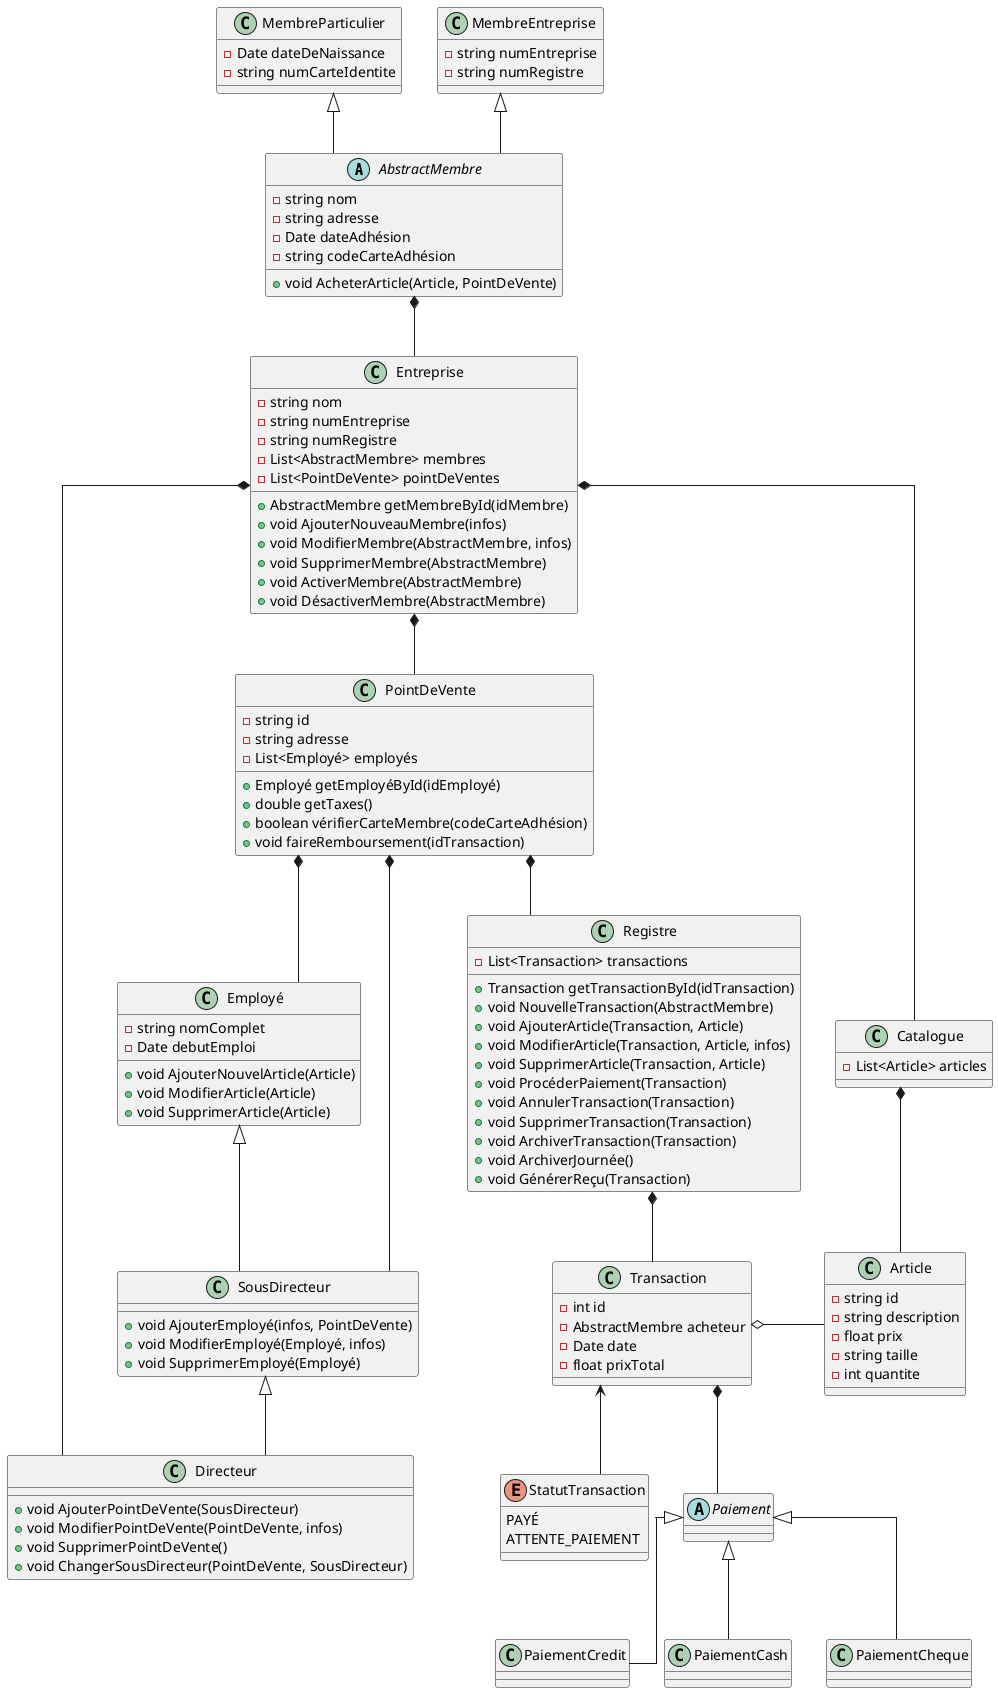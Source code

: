 @startuml

skinparam linetype ortho

abstract class AbstractMembre {
- string nom
- string adresse
- Date dateAdhésion
- string codeCarteAdhésion
+ void AcheterArticle(Article, PointDeVente)
}

class MembreParticulier {
- Date dateDeNaissance
- string numCarteIdentite
}

class MembreEntreprise {
- string numEntreprise
- string numRegistre
}

class Employé {
- string nomComplet
- Date debutEmploi
+ void AjouterNouvelArticle(Article)
+ void ModifierArticle(Article)
+ void SupprimerArticle(Article)
}

class SousDirecteur {
+ void AjouterEmployé(infos, PointDeVente)
+ void ModifierEmployé(Employé, infos)
+ void SupprimerEmployé(Employé)
}

class Directeur {
+ void AjouterPointDeVente(SousDirecteur)
+ void ModifierPointDeVente(PointDeVente, infos)
+ void SupprimerPointDeVente()
+ void ChangerSousDirecteur(PointDeVente, SousDirecteur)
}

class Transaction {
- int id
- AbstractMembre acheteur
- Date date
- float prixTotal
}

class Article {
- string id
- string description
- float prix
- string taille
- int quantite
}

class Registre {
- List<Transaction> transactions
+ Transaction getTransactionById(idTransaction)
+ void NouvelleTransaction(AbstractMembre)
+ void AjouterArticle(Transaction, Article)
+ void ModifierArticle(Transaction, Article, infos)
+ void SupprimerArticle(Transaction, Article)
+ void ProcéderPaiement(Transaction)
+ void AnnulerTransaction(Transaction)
+ void SupprimerTransaction(Transaction)
+ void ArchiverTransaction(Transaction)
+ void ArchiverJournée()
+ void GénérerReçu(Transaction)
}

enum StatutTransaction{
PAYÉ
ATTENTE_PAIEMENT
}

class Entreprise {
- string nom
- string numEntreprise
- string numRegistre
- List<AbstractMembre> membres
- List<PointDeVente> pointDeVentes
+ AbstractMembre getMembreById(idMembre)
+ void AjouterNouveauMembre(infos)
+ void ModifierMembre(AbstractMembre, infos)
+ void SupprimerMembre(AbstractMembre)
+ void ActiverMembre(AbstractMembre)
+ void DésactiverMembre(AbstractMembre)
}

class PointDeVente {
- string id
- string adresse
- List<Employé> employés
+ Employé getEmployéById(idEmployé)
+ double getTaxes()
+ boolean vérifierCarteMembre(codeCarteAdhésion)
+ void faireRemboursement(idTransaction)
}

class Catalogue {
- List<Article> articles
}

abstract class Paiement {}

class PaiementCredit {}

class PaiementCash {}

class PaiementCheque {}

Employé <|-- SousDirecteur
SousDirecteur <|-- Directeur

Paiement <|-- PaiementCredit
Paiement <|-- PaiementCash
Paiement <|-- PaiementCheque

Entreprise *-- PointDeVente
Entreprise *--- Catalogue
Catalogue *-- Article
Entreprise *-- Directeur
PointDeVente *-- SousDirecteur
PointDeVente *-- Employé
PointDeVente *-- Registre

Registre *-- Transaction
Transaction <-- StatutTransaction
Transaction *-- Paiement
Transaction o- Article

AbstractMembre *-- Entreprise
MembreParticulier<|-- AbstractMembre
MembreEntreprise <|-- AbstractMembre

@enduml

